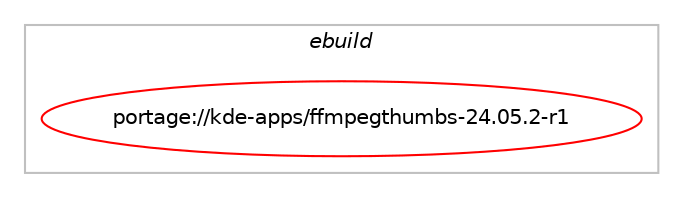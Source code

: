 digraph prolog {

# *************
# Graph options
# *************

newrank=true;
concentrate=true;
compound=true;
graph [rankdir=LR,fontname=Helvetica,fontsize=10,ranksep=1.5];#, ranksep=2.5, nodesep=0.2];
edge  [arrowhead=vee];
node  [fontname=Helvetica,fontsize=10];

# **********
# The ebuild
# **********

subgraph cluster_leftcol {
color=gray;
label=<<i>ebuild</i>>;
id [label="portage://kde-apps/ffmpegthumbs-24.05.2-r1", color=red, width=4, href="../kde-apps/ffmpegthumbs-24.05.2-r1.svg"];
}

# ****************
# The dependencies
# ****************

subgraph cluster_midcol {
color=gray;
label=<<i>dependencies</i>>;
subgraph cluster_compile {
fillcolor="#eeeeee";
style=filled;
label=<<i>compile</i>>;
# *** BEGIN UNKNOWN DEPENDENCY TYPE (TODO) ***
# id -> equal(package_dependency(portage://kde-apps/ffmpegthumbs-24.05.2-r1,install,no,dev-qt,qtbase,greaterequal,[6.6.2,,,6.6.2],[slot(6)],[use(enable(gui),none)]))
# *** END UNKNOWN DEPENDENCY TYPE (TODO) ***

# *** BEGIN UNKNOWN DEPENDENCY TYPE (TODO) ***
# id -> equal(package_dependency(portage://kde-apps/ffmpegthumbs-24.05.2-r1,install,no,dev-qt,qtbase,none,[,,],[slot(6)],[]))
# *** END UNKNOWN DEPENDENCY TYPE (TODO) ***

# *** BEGIN UNKNOWN DEPENDENCY TYPE (TODO) ***
# id -> equal(package_dependency(portage://kde-apps/ffmpegthumbs-24.05.2-r1,install,no,kde-frameworks,kconfig,greaterequal,[6.3.0,,,6.3.0],[slot(6)],[]))
# *** END UNKNOWN DEPENDENCY TYPE (TODO) ***

# *** BEGIN UNKNOWN DEPENDENCY TYPE (TODO) ***
# id -> equal(package_dependency(portage://kde-apps/ffmpegthumbs-24.05.2-r1,install,no,kde-frameworks,kio,greaterequal,[6.3.0,,,6.3.0],[slot(6)],[]))
# *** END UNKNOWN DEPENDENCY TYPE (TODO) ***

# *** BEGIN UNKNOWN DEPENDENCY TYPE (TODO) ***
# id -> equal(package_dependency(portage://kde-apps/ffmpegthumbs-24.05.2-r1,install,no,media-video,ffmpeg,none,[,,],[slot(0),equal],[]))
# *** END UNKNOWN DEPENDENCY TYPE (TODO) ***

}
subgraph cluster_compileandrun {
fillcolor="#eeeeee";
style=filled;
label=<<i>compile and run</i>>;
}
subgraph cluster_run {
fillcolor="#eeeeee";
style=filled;
label=<<i>run</i>>;
# *** BEGIN UNKNOWN DEPENDENCY TYPE (TODO) ***
# id -> equal(any_of_group([package_dependency(portage://kde-apps/ffmpegthumbs-24.05.2-r1,run,no,kde-frameworks,breeze-icons,none,[,,],any_different_slot,[]),package_dependency(portage://kde-apps/ffmpegthumbs-24.05.2-r1,run,no,kde-frameworks,oxygen-icons,none,[,,],any_different_slot,[])]))
# *** END UNKNOWN DEPENDENCY TYPE (TODO) ***

# *** BEGIN UNKNOWN DEPENDENCY TYPE (TODO) ***
# id -> equal(package_dependency(portage://kde-apps/ffmpegthumbs-24.05.2-r1,run,no,dev-qt,qtbase,greaterequal,[6.6.2,,,6.6.2],[slot(6)],[use(enable(gui),none)]))
# *** END UNKNOWN DEPENDENCY TYPE (TODO) ***

# *** BEGIN UNKNOWN DEPENDENCY TYPE (TODO) ***
# id -> equal(package_dependency(portage://kde-apps/ffmpegthumbs-24.05.2-r1,run,no,dev-qt,qtbase,none,[,,],[slot(6)],[]))
# *** END UNKNOWN DEPENDENCY TYPE (TODO) ***

# *** BEGIN UNKNOWN DEPENDENCY TYPE (TODO) ***
# id -> equal(package_dependency(portage://kde-apps/ffmpegthumbs-24.05.2-r1,run,no,kde-apps,ffmpegthumbs-common,greaterequal,[24.05.2,,,24.05.2],[],[]))
# *** END UNKNOWN DEPENDENCY TYPE (TODO) ***

# *** BEGIN UNKNOWN DEPENDENCY TYPE (TODO) ***
# id -> equal(package_dependency(portage://kde-apps/ffmpegthumbs-24.05.2-r1,run,no,kde-frameworks,kconfig,greaterequal,[6.3.0,,,6.3.0],[slot(6)],[]))
# *** END UNKNOWN DEPENDENCY TYPE (TODO) ***

# *** BEGIN UNKNOWN DEPENDENCY TYPE (TODO) ***
# id -> equal(package_dependency(portage://kde-apps/ffmpegthumbs-24.05.2-r1,run,no,kde-frameworks,kf-env,greaterequal,[6,,,6],[],[]))
# *** END UNKNOWN DEPENDENCY TYPE (TODO) ***

# *** BEGIN UNKNOWN DEPENDENCY TYPE (TODO) ***
# id -> equal(package_dependency(portage://kde-apps/ffmpegthumbs-24.05.2-r1,run,no,kde-frameworks,kio,greaterequal,[6.3.0,,,6.3.0],[slot(6)],[]))
# *** END UNKNOWN DEPENDENCY TYPE (TODO) ***

# *** BEGIN UNKNOWN DEPENDENCY TYPE (TODO) ***
# id -> equal(package_dependency(portage://kde-apps/ffmpegthumbs-24.05.2-r1,run,no,media-video,ffmpeg,none,[,,],[slot(0),equal],[]))
# *** END UNKNOWN DEPENDENCY TYPE (TODO) ***

}
}

# **************
# The candidates
# **************

subgraph cluster_choices {
rank=same;
color=gray;
label=<<i>candidates</i>>;

}

}
